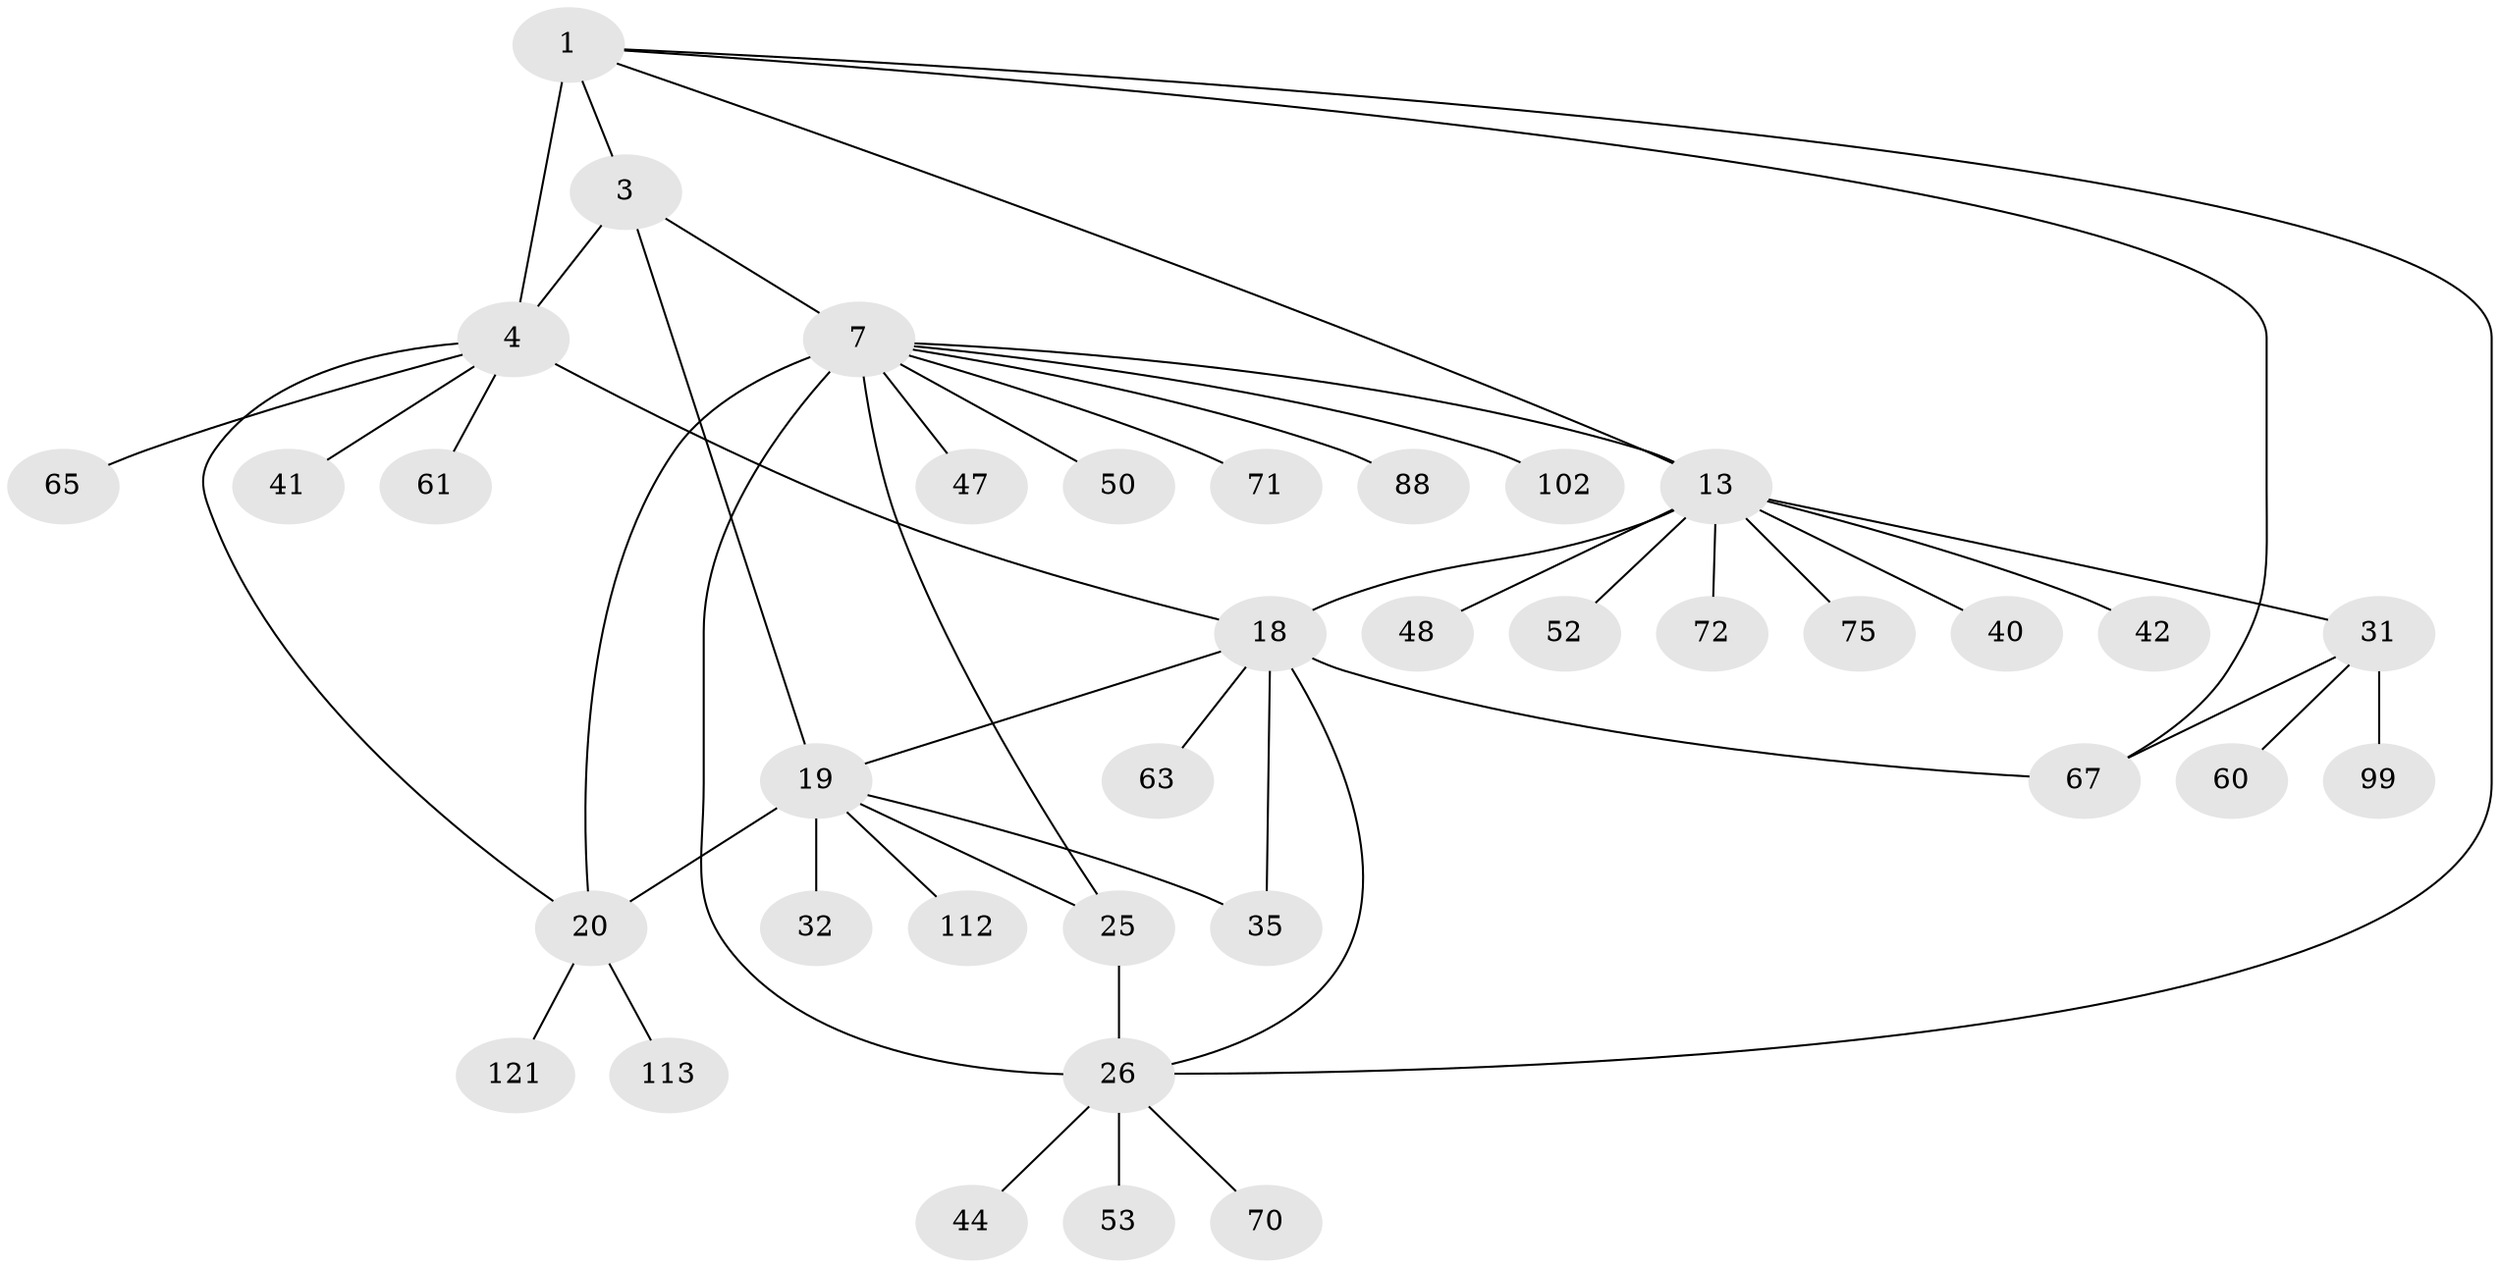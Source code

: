 // original degree distribution, {6: 0.024193548387096774, 7: 0.06451612903225806, 9: 0.056451612903225805, 5: 0.016129032258064516, 11: 0.016129032258064516, 10: 0.016129032258064516, 12: 0.024193548387096774, 8: 0.024193548387096774, 4: 0.008064516129032258, 1: 0.5967741935483871, 2: 0.11290322580645161, 3: 0.04032258064516129}
// Generated by graph-tools (version 1.1) at 2025/19/03/04/25 18:19:47]
// undirected, 37 vertices, 49 edges
graph export_dot {
graph [start="1"]
  node [color=gray90,style=filled];
  1 [super="+2+79"];
  3 [super="+45+119"];
  4 [super="+5+37+85"];
  7 [super="+9+68+73+8"];
  13 [super="+86+16+14+17"];
  18 [super="+49"];
  19 [super="+21+114+22+36"];
  20;
  25 [super="+33+96+34"];
  26 [super="+27+39+30"];
  31;
  32;
  35 [super="+76"];
  40;
  41;
  42 [super="+69+66"];
  44;
  47 [super="+104+58"];
  48;
  50;
  52;
  53;
  60;
  61 [super="+83"];
  63;
  65;
  67 [super="+103"];
  70;
  71;
  72;
  75 [super="+116"];
  88;
  99;
  102;
  112;
  113;
  121;
  1 -- 3 [weight=3];
  1 -- 4 [weight=6];
  1 -- 67;
  1 -- 13;
  1 -- 26;
  3 -- 4 [weight=2];
  3 -- 19;
  3 -- 7;
  4 -- 61;
  4 -- 18;
  4 -- 65;
  4 -- 41;
  4 -- 20;
  7 -- 71;
  7 -- 25;
  7 -- 26 [weight=4];
  7 -- 102;
  7 -- 13;
  7 -- 47;
  7 -- 50;
  7 -- 20;
  7 -- 88;
  13 -- 18 [weight=5];
  13 -- 40;
  13 -- 42;
  13 -- 48;
  13 -- 52;
  13 -- 75;
  13 -- 72;
  13 -- 31;
  18 -- 26 [weight=2];
  18 -- 63;
  18 -- 67;
  18 -- 19;
  18 -- 35;
  19 -- 20 [weight=5];
  19 -- 25;
  19 -- 112;
  19 -- 32;
  19 -- 35;
  20 -- 113;
  20 -- 121;
  25 -- 26 [weight=4];
  26 -- 70;
  26 -- 44;
  26 -- 53;
  31 -- 60;
  31 -- 99;
  31 -- 67;
}
